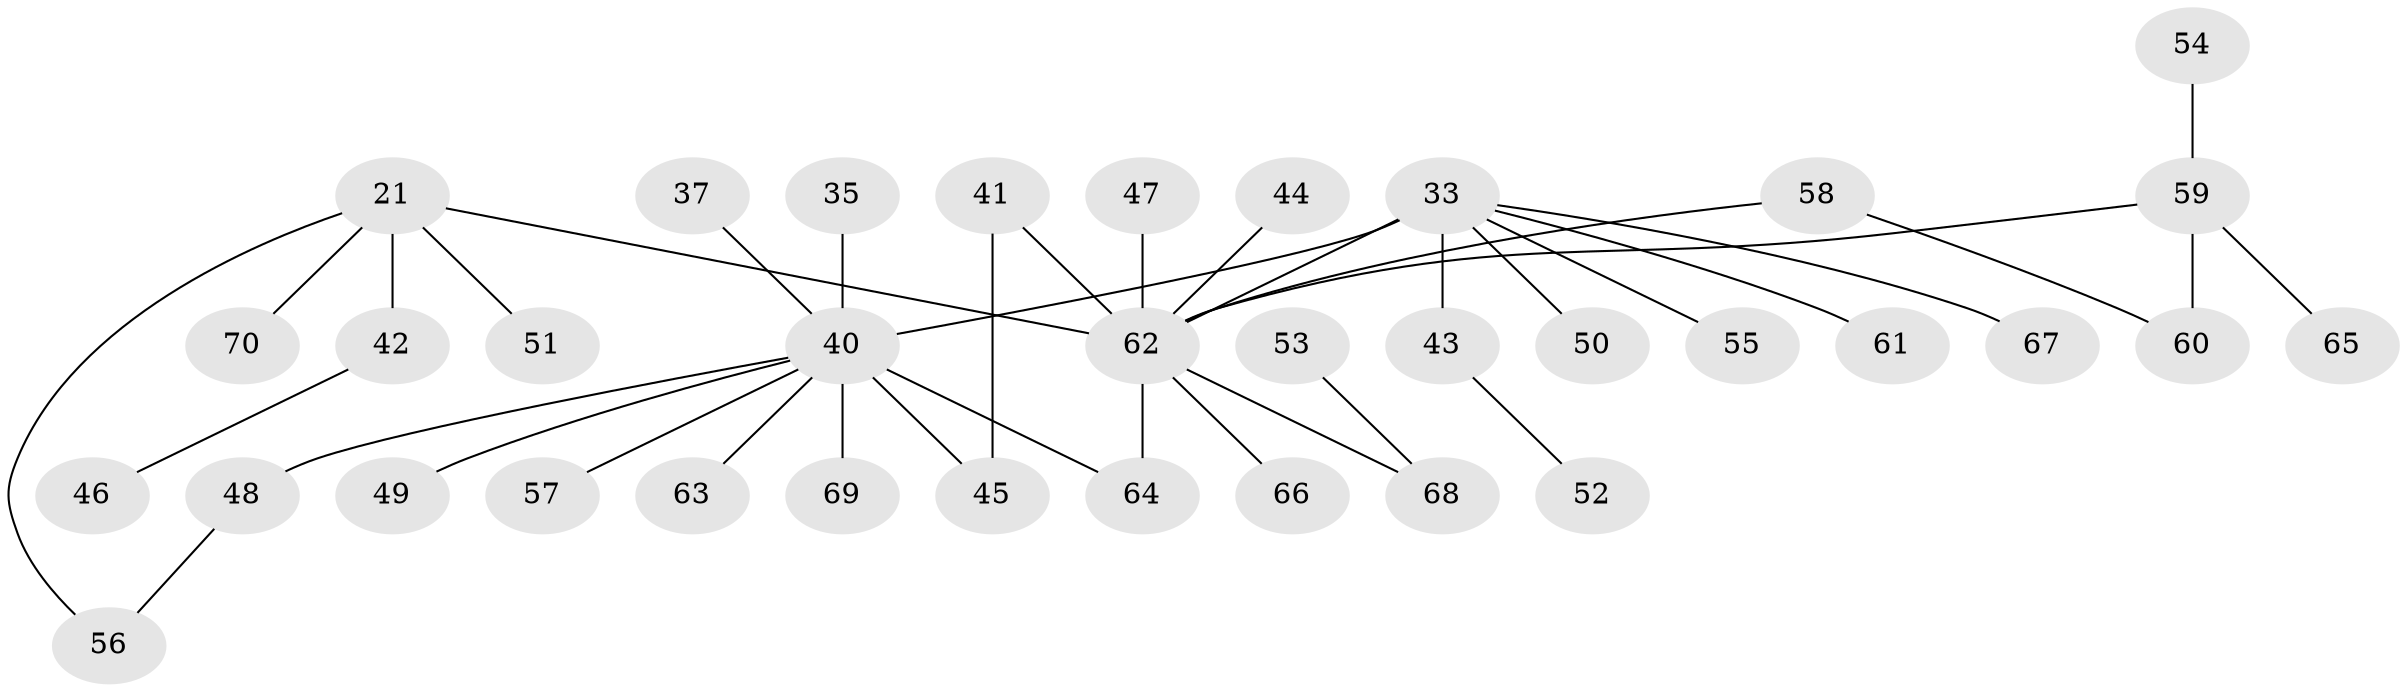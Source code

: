 // original degree distribution, {5: 0.02857142857142857, 4: 0.07142857142857142, 3: 0.18571428571428572, 8: 0.014285714285714285, 1: 0.38571428571428573, 2: 0.2857142857142857, 6: 0.02857142857142857}
// Generated by graph-tools (version 1.1) at 2025/42/03/09/25 04:42:15]
// undirected, 35 vertices, 38 edges
graph export_dot {
graph [start="1"]
  node [color=gray90,style=filled];
  21 [super="+15"];
  33 [super="+17+13+29+28"];
  35;
  37;
  40 [super="+23+19+34"];
  41;
  42 [super="+25"];
  43;
  44;
  45;
  46;
  47;
  48;
  49;
  50;
  51;
  52;
  53;
  54;
  55;
  56;
  57;
  58 [super="+26"];
  59 [super="+31+32"];
  60;
  61;
  62 [super="+27+18"];
  63;
  64 [super="+38"];
  65;
  66;
  67;
  68 [super="+36+39"];
  69;
  70;
  21 -- 70;
  21 -- 56;
  21 -- 51;
  21 -- 42;
  21 -- 62 [weight=2];
  33 -- 50;
  33 -- 61;
  33 -- 43;
  33 -- 62 [weight=4];
  33 -- 67;
  33 -- 55;
  33 -- 40 [weight=2];
  35 -- 40;
  37 -- 40;
  40 -- 57;
  40 -- 63;
  40 -- 49;
  40 -- 48;
  40 -- 69;
  40 -- 45;
  40 -- 64;
  41 -- 45;
  41 -- 62;
  42 -- 46;
  43 -- 52;
  44 -- 62;
  47 -- 62;
  48 -- 56;
  53 -- 68;
  54 -- 59;
  58 -- 60;
  58 -- 62;
  59 -- 65;
  59 -- 60;
  59 -- 62;
  62 -- 66;
  62 -- 64;
  62 -- 68;
}
